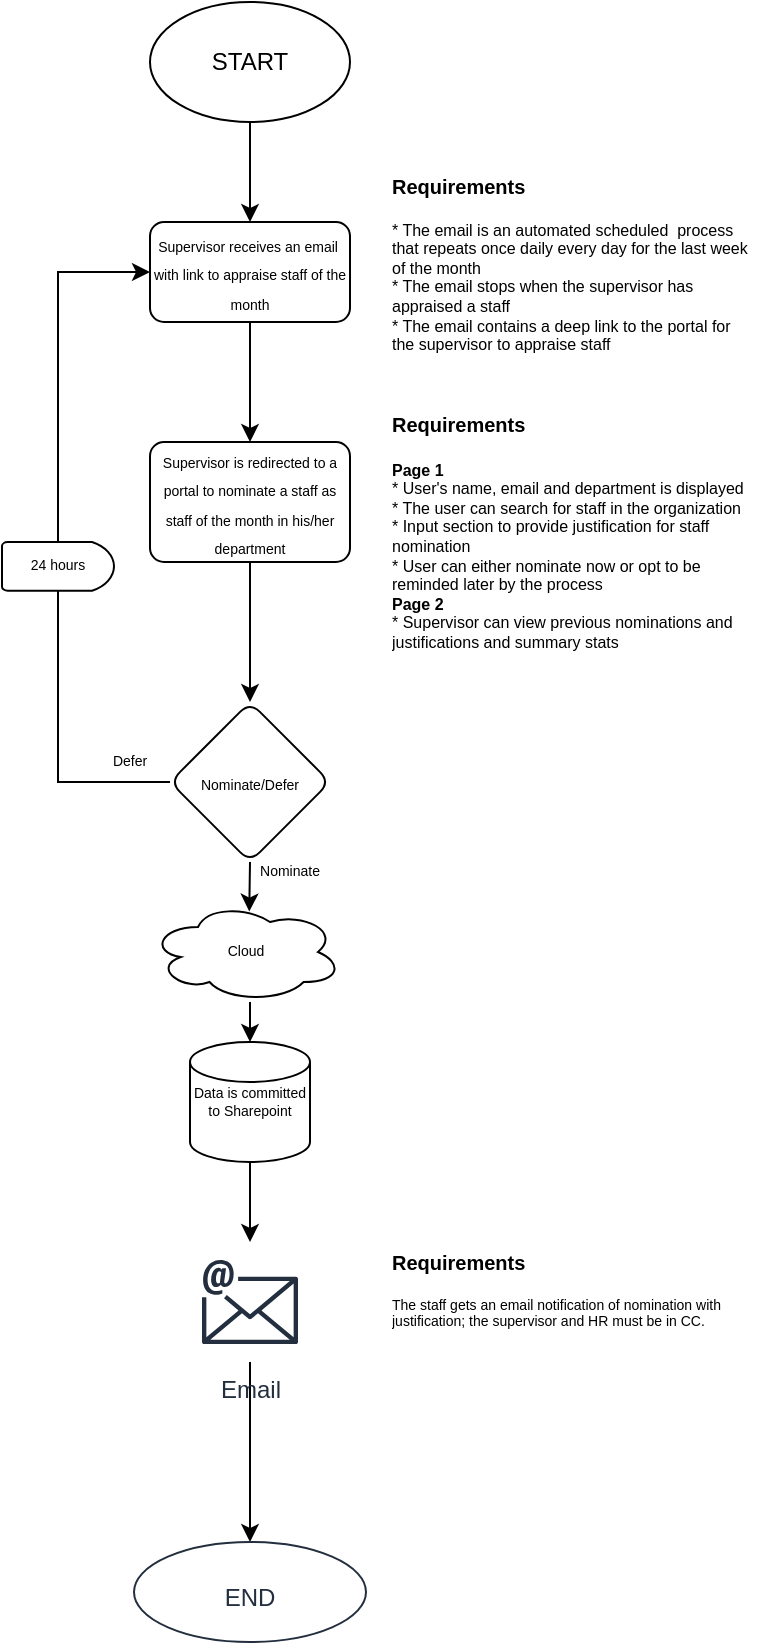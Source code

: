 <mxfile version="20.2.7" type="github">
  <diagram id="dZaBB53jgZC2aADFgIOm" name="Page-1">
    <mxGraphModel dx="1117" dy="744" grid="1" gridSize="10" guides="1" tooltips="1" connect="1" arrows="1" fold="1" page="1" pageScale="1" pageWidth="827" pageHeight="1169" math="0" shadow="0">
      <root>
        <mxCell id="0" />
        <mxCell id="1" parent="0" />
        <mxCell id="ua7n5hi1LPknlC4ssncX-50" value="" style="edgeStyle=orthogonalEdgeStyle;rounded=0;orthogonalLoop=1;jettySize=auto;html=1;fontSize=7;" edge="1" parent="1" source="ua7n5hi1LPknlC4ssncX-44" target="ua7n5hi1LPknlC4ssncX-49">
          <mxGeometry relative="1" as="geometry" />
        </mxCell>
        <mxCell id="ua7n5hi1LPknlC4ssncX-44" value="Email" style="sketch=0;outlineConnect=0;fontColor=#232F3E;gradientColor=none;strokeColor=#232F3E;fillColor=#ffffff;dashed=0;verticalLabelPosition=bottom;verticalAlign=top;align=center;html=1;fontSize=12;fontStyle=0;aspect=fixed;shape=mxgraph.aws4.resourceIcon;resIcon=mxgraph.aws4.email;fillOpacity=100;" vertex="1" parent="1">
          <mxGeometry x="384" y="660" width="60" height="60" as="geometry" />
        </mxCell>
        <mxCell id="ua7n5hi1LPknlC4ssncX-1" value="START" style="strokeWidth=1;html=1;shape=mxgraph.flowchart.start_1;whiteSpace=wrap;" vertex="1" parent="1">
          <mxGeometry x="364" y="40" width="100" height="60" as="geometry" />
        </mxCell>
        <mxCell id="ua7n5hi1LPknlC4ssncX-2" value="" style="endArrow=classic;html=1;rounded=0;exitX=0.5;exitY=1;exitDx=0;exitDy=0;exitPerimeter=0;" edge="1" parent="1" source="ua7n5hi1LPknlC4ssncX-1">
          <mxGeometry width="50" height="50" relative="1" as="geometry">
            <mxPoint x="424" y="220" as="sourcePoint" />
            <mxPoint x="414" y="150" as="targetPoint" />
          </mxGeometry>
        </mxCell>
        <mxCell id="ua7n5hi1LPknlC4ssncX-17" value="" style="edgeStyle=orthogonalEdgeStyle;rounded=0;orthogonalLoop=1;jettySize=auto;html=1;fontSize=7;" edge="1" parent="1" source="ua7n5hi1LPknlC4ssncX-11" target="ua7n5hi1LPknlC4ssncX-16">
          <mxGeometry relative="1" as="geometry" />
        </mxCell>
        <mxCell id="ua7n5hi1LPknlC4ssncX-11" value="&lt;font style=&quot;font-size: 7px;&quot;&gt;Supervisor receives an email&amp;nbsp; with link to appraise staff of the month&lt;/font&gt;" style="rounded=1;whiteSpace=wrap;html=1;absoluteArcSize=1;arcSize=14;strokeWidth=1;" vertex="1" parent="1">
          <mxGeometry x="364" y="150" width="100" height="50" as="geometry" />
        </mxCell>
        <mxCell id="ua7n5hi1LPknlC4ssncX-24" value="" style="edgeStyle=orthogonalEdgeStyle;rounded=0;orthogonalLoop=1;jettySize=auto;html=1;fontSize=8;" edge="1" parent="1" source="ua7n5hi1LPknlC4ssncX-16" target="ua7n5hi1LPknlC4ssncX-23">
          <mxGeometry relative="1" as="geometry" />
        </mxCell>
        <mxCell id="ua7n5hi1LPknlC4ssncX-16" value="&lt;font style=&quot;font-size: 7px;&quot;&gt;Supervisor is redirected to a portal to nominate a staff as staff of the month in his/her department&lt;/font&gt;" style="rounded=1;whiteSpace=wrap;html=1;absoluteArcSize=1;arcSize=14;strokeWidth=1;" vertex="1" parent="1">
          <mxGeometry x="364" y="260" width="100" height="60" as="geometry" />
        </mxCell>
        <mxCell id="ua7n5hi1LPknlC4ssncX-18" value="&lt;h1&gt;&lt;font style=&quot;font-size: 10px;&quot;&gt;Requirements&lt;/font&gt;&lt;/h1&gt;&lt;p style=&quot;font-size: 9px;&quot;&gt;&lt;/p&gt;&lt;font style=&quot;font-size: 8px;&quot;&gt;&lt;span style=&quot;background-color: initial;&quot;&gt;* The email is an automated scheduled&amp;nbsp; process that repeats once daily every day for the last week of the month&lt;/span&gt;&lt;br&gt;&lt;span style=&quot;background-color: initial;&quot;&gt;* The email stops when the supervisor has appraised a staff&lt;/span&gt;&lt;br&gt;&lt;span style=&quot;background-color: initial;&quot;&gt;* The email contains a deep link&amp;nbsp;to the portal for the supervisor to appraise staff&lt;/span&gt;&lt;/font&gt;&lt;br&gt;&lt;p&gt;&lt;/p&gt;" style="text;html=1;strokeColor=none;fillColor=none;spacing=5;spacingTop=-20;whiteSpace=wrap;overflow=hidden;rounded=0;fontSize=7;" vertex="1" parent="1">
          <mxGeometry x="480" y="124.38" width="190" height="101.25" as="geometry" />
        </mxCell>
        <mxCell id="ua7n5hi1LPknlC4ssncX-19" value="&lt;h1&gt;&lt;font style=&quot;font-size: 10px;&quot;&gt;Requirements&lt;/font&gt;&lt;/h1&gt;&lt;p style=&quot;font-size: 9px;&quot;&gt;&lt;/p&gt;&lt;font style=&quot;font-size: 8px;&quot;&gt;&lt;span style=&quot;background-color: initial;&quot;&gt;&lt;b&gt;Page 1&lt;/b&gt;&lt;br&gt;* User&#39;s name, email and department is displayed&lt;br&gt;&lt;/span&gt;&lt;/font&gt;* The user can search for staff in the organization&lt;br&gt;* Input section to provide justification for staff&amp;nbsp; nomination&lt;br&gt;* User can either nominate now or opt to be reminded later by the process&lt;br&gt;&lt;span style=&quot;background-color: initial;&quot;&gt;&lt;b&gt;Page 2&lt;/b&gt;&lt;br&gt;* Supervisor can view previous nominations and justifications and summary stats&lt;/span&gt;&lt;br&gt;&lt;p&gt;&lt;/p&gt;" style="text;html=1;strokeColor=none;fillColor=none;spacing=5;spacingTop=-20;whiteSpace=wrap;overflow=hidden;rounded=0;fontSize=8;" vertex="1" parent="1">
          <mxGeometry x="480" y="239.38" width="190" height="130.62" as="geometry" />
        </mxCell>
        <mxCell id="ua7n5hi1LPknlC4ssncX-23" value="&lt;font style=&quot;font-size: 7px;&quot;&gt;Nominate/Defer&lt;/font&gt;" style="rhombus;whiteSpace=wrap;html=1;rounded=1;arcSize=14;strokeWidth=1;" vertex="1" parent="1">
          <mxGeometry x="374" y="390" width="80" height="80" as="geometry" />
        </mxCell>
        <mxCell id="ua7n5hi1LPknlC4ssncX-26" value="" style="endArrow=classic;html=1;rounded=0;fontSize=7;exitX=0.5;exitY=0;exitDx=0;exitDy=0;entryX=0;entryY=0.5;entryDx=0;entryDy=0;startArrow=none;exitPerimeter=0;" edge="1" parent="1" source="ua7n5hi1LPknlC4ssncX-28" target="ua7n5hi1LPknlC4ssncX-11">
          <mxGeometry width="50" height="50" relative="1" as="geometry">
            <mxPoint x="290" y="400" as="sourcePoint" />
            <mxPoint x="280" y="430" as="targetPoint" />
            <Array as="points">
              <mxPoint x="318" y="175" />
            </Array>
          </mxGeometry>
        </mxCell>
        <mxCell id="ua7n5hi1LPknlC4ssncX-27" value="Defer" style="text;html=1;strokeColor=none;fillColor=none;align=center;verticalAlign=middle;whiteSpace=wrap;rounded=0;fontSize=7;" vertex="1" parent="1">
          <mxGeometry x="334" y="410" width="40" height="20" as="geometry" />
        </mxCell>
        <mxCell id="ua7n5hi1LPknlC4ssncX-28" value="24 hours" style="strokeWidth=1;html=1;shape=mxgraph.flowchart.delay;whiteSpace=wrap;fontSize=7;" vertex="1" parent="1">
          <mxGeometry x="290" y="310" width="56" height="24.37" as="geometry" />
        </mxCell>
        <mxCell id="ua7n5hi1LPknlC4ssncX-29" value="" style="endArrow=none;html=1;rounded=0;fontSize=7;exitX=0;exitY=0.5;exitDx=0;exitDy=0;entryX=0.5;entryY=1;entryDx=0;entryDy=0;entryPerimeter=0;" edge="1" parent="1" source="ua7n5hi1LPknlC4ssncX-23" target="ua7n5hi1LPknlC4ssncX-28">
          <mxGeometry width="50" height="50" relative="1" as="geometry">
            <mxPoint x="374" y="430" as="sourcePoint" />
            <mxPoint x="318" y="340" as="targetPoint" />
            <Array as="points">
              <mxPoint x="318" y="430" />
            </Array>
          </mxGeometry>
        </mxCell>
        <mxCell id="ua7n5hi1LPknlC4ssncX-45" value="" style="edgeStyle=orthogonalEdgeStyle;rounded=0;orthogonalLoop=1;jettySize=auto;html=1;fontSize=7;" edge="1" parent="1" source="ua7n5hi1LPknlC4ssncX-36" target="ua7n5hi1LPknlC4ssncX-44">
          <mxGeometry relative="1" as="geometry" />
        </mxCell>
        <mxCell id="ua7n5hi1LPknlC4ssncX-36" value="Data is committed to Sharepoint" style="strokeWidth=1;html=1;shape=mxgraph.flowchart.database;whiteSpace=wrap;fontSize=7;" vertex="1" parent="1">
          <mxGeometry x="384" y="560" width="60" height="60" as="geometry" />
        </mxCell>
        <mxCell id="ua7n5hi1LPknlC4ssncX-37" value="Nominate" style="text;html=1;strokeColor=none;fillColor=none;align=center;verticalAlign=middle;whiteSpace=wrap;rounded=0;fontSize=7;" vertex="1" parent="1">
          <mxGeometry x="414" y="470" width="40" height="10" as="geometry" />
        </mxCell>
        <mxCell id="ua7n5hi1LPknlC4ssncX-38" value="Cloud" style="ellipse;shape=cloud;whiteSpace=wrap;html=1;align=center;fontSize=7;strokeWidth=1;" vertex="1" parent="1">
          <mxGeometry x="364" y="490" width="96" height="50" as="geometry" />
        </mxCell>
        <mxCell id="ua7n5hi1LPknlC4ssncX-42" value="" style="endArrow=classic;html=1;rounded=0;fontSize=7;entryX=0.517;entryY=0.096;entryDx=0;entryDy=0;entryPerimeter=0;" edge="1" parent="1" target="ua7n5hi1LPknlC4ssncX-38">
          <mxGeometry width="50" height="50" relative="1" as="geometry">
            <mxPoint x="414" y="470" as="sourcePoint" />
            <mxPoint x="480" y="480" as="targetPoint" />
          </mxGeometry>
        </mxCell>
        <mxCell id="ua7n5hi1LPknlC4ssncX-43" value="" style="endArrow=classic;html=1;rounded=0;fontSize=7;entryX=0.5;entryY=0;entryDx=0;entryDy=0;entryPerimeter=0;" edge="1" parent="1" target="ua7n5hi1LPknlC4ssncX-36">
          <mxGeometry width="50" height="50" relative="1" as="geometry">
            <mxPoint x="414" y="540" as="sourcePoint" />
            <mxPoint x="480" y="480" as="targetPoint" />
          </mxGeometry>
        </mxCell>
        <mxCell id="ua7n5hi1LPknlC4ssncX-47" value="&lt;h1&gt;&lt;font style=&quot;font-size: 10px;&quot;&gt;Requirements&lt;/font&gt;&lt;/h1&gt;&lt;p style=&quot;font-size: 9px;&quot;&gt;&lt;/p&gt;The staff gets an email notification of nomination with justification; the supervisor and HR must be in CC.&amp;nbsp;&lt;br&gt;&lt;br&gt;&lt;br&gt;&lt;p&gt;&lt;/p&gt;" style="text;html=1;strokeColor=none;fillColor=none;spacing=5;spacingTop=-20;whiteSpace=wrap;overflow=hidden;rounded=0;fontSize=7;" vertex="1" parent="1">
          <mxGeometry x="480" y="662.35" width="190" height="55.31" as="geometry" />
        </mxCell>
        <mxCell id="ua7n5hi1LPknlC4ssncX-49" value="&lt;br&gt;END" style="ellipse;whiteSpace=wrap;html=1;verticalAlign=top;fillColor=#ffffff;strokeColor=#232F3E;fontColor=#232F3E;sketch=0;gradientColor=none;dashed=0;fontStyle=0;" vertex="1" parent="1">
          <mxGeometry x="356" y="810" width="116" height="50" as="geometry" />
        </mxCell>
      </root>
    </mxGraphModel>
  </diagram>
</mxfile>
